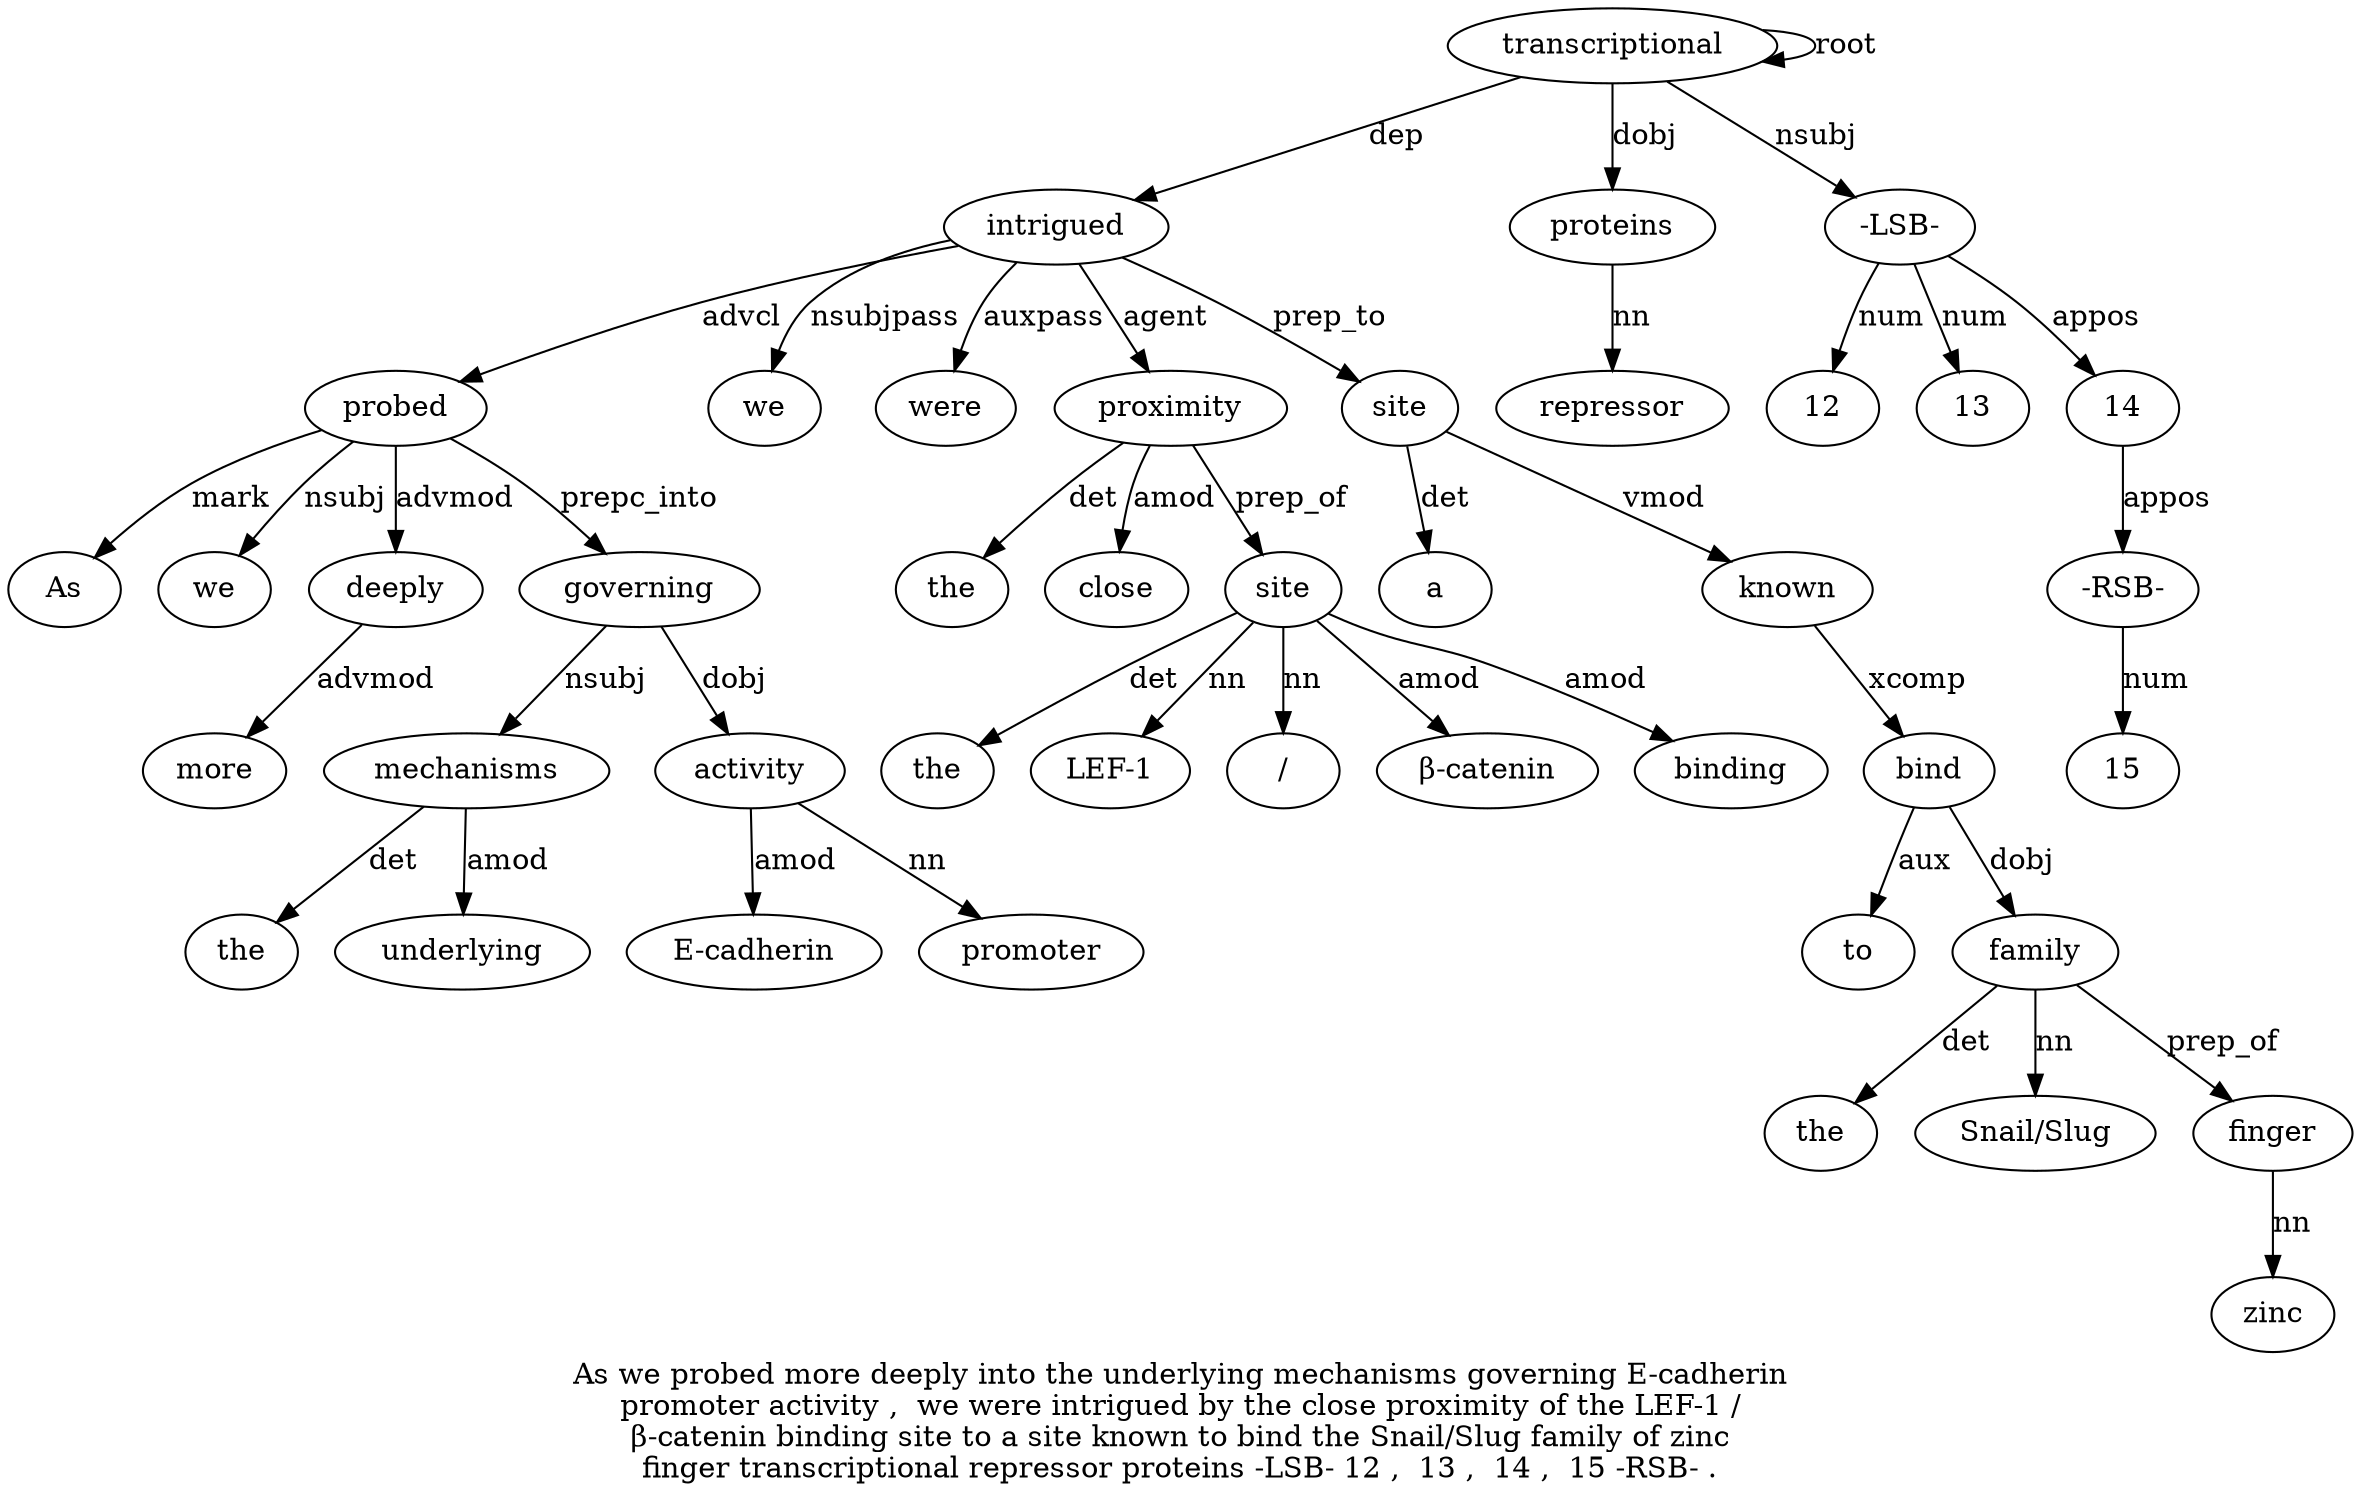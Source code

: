 digraph "As we probed more deeply into the underlying mechanisms governing E-cadherin promoter activity ,  we were intrigued by the close proximity of the LEF-1 / β-catenin binding site to a site known to bind the Snail/Slug family of zinc finger transcriptional repressor proteins -LSB- 12 ,  13 ,  14 ,  15 -RSB- ." {
label="As we probed more deeply into the underlying mechanisms governing E-cadherin
promoter activity ,  we were intrigued by the close proximity of the LEF-1 /
β-catenin binding site to a site known to bind the Snail/Slug family of zinc
finger transcriptional repressor proteins -LSB- 12 ,  13 ,  14 ,  15 -RSB- .";
probed3 [style=filled, fillcolor=white, label=probed];
As1 [style=filled, fillcolor=white, label=As];
probed3 -> As1  [label=mark];
we2 [style=filled, fillcolor=white, label=we];
probed3 -> we2  [label=nsubj];
intrigued17 [style=filled, fillcolor=white, label=intrigued];
intrigued17 -> probed3  [label=advcl];
deeply5 [style=filled, fillcolor=white, label=deeply];
more4 [style=filled, fillcolor=white, label=more];
deeply5 -> more4  [label=advmod];
probed3 -> deeply5  [label=advmod];
mechanisms9 [style=filled, fillcolor=white, label=mechanisms];
the7 [style=filled, fillcolor=white, label=the];
mechanisms9 -> the7  [label=det];
underlying8 [style=filled, fillcolor=white, label=underlying];
mechanisms9 -> underlying8  [label=amod];
governing10 [style=filled, fillcolor=white, label=governing];
governing10 -> mechanisms9  [label=nsubj];
probed3 -> governing10  [label=prepc_into];
activity13 [style=filled, fillcolor=white, label=activity];
"E-cadherin11" [style=filled, fillcolor=white, label="E-cadherin"];
activity13 -> "E-cadherin11"  [label=amod];
promoter12 [style=filled, fillcolor=white, label=promoter];
activity13 -> promoter12  [label=nn];
governing10 -> activity13  [label=dobj];
we15 [style=filled, fillcolor=white, label=we];
intrigued17 -> we15  [label=nsubjpass];
were16 [style=filled, fillcolor=white, label=were];
intrigued17 -> were16  [label=auxpass];
transcriptional41 [style=filled, fillcolor=white, label=transcriptional];
transcriptional41 -> intrigued17  [label=dep];
proximity21 [style=filled, fillcolor=white, label=proximity];
the19 [style=filled, fillcolor=white, label=the];
proximity21 -> the19  [label=det];
close20 [style=filled, fillcolor=white, label=close];
proximity21 -> close20  [label=amod];
intrigued17 -> proximity21  [label=agent];
site28 [style=filled, fillcolor=white, label=site];
the23 [style=filled, fillcolor=white, label=the];
site28 -> the23  [label=det];
"LEF-124" [style=filled, fillcolor=white, label="LEF-1"];
site28 -> "LEF-124"  [label=nn];
"/25" [style=filled, fillcolor=white, label="/"];
site28 -> "/25"  [label=nn];
"β-catenin26" [style=filled, fillcolor=white, label="β-catenin"];
site28 -> "β-catenin26"  [label=amod];
binding27 [style=filled, fillcolor=white, label=binding];
site28 -> binding27  [label=amod];
proximity21 -> site28  [label=prep_of];
site31 [style=filled, fillcolor=white, label=site];
a30 [style=filled, fillcolor=white, label=a];
site31 -> a30  [label=det];
intrigued17 -> site31  [label=prep_to];
known32 [style=filled, fillcolor=white, label=known];
site31 -> known32  [label=vmod];
bind34 [style=filled, fillcolor=white, label=bind];
to33 [style=filled, fillcolor=white, label=to];
bind34 -> to33  [label=aux];
known32 -> bind34  [label=xcomp];
family37 [style=filled, fillcolor=white, label=family];
the35 [style=filled, fillcolor=white, label=the];
family37 -> the35  [label=det];
"Snail/Slug36" [style=filled, fillcolor=white, label="Snail/Slug"];
family37 -> "Snail/Slug36"  [label=nn];
bind34 -> family37  [label=dobj];
finger40 [style=filled, fillcolor=white, label=finger];
zinc39 [style=filled, fillcolor=white, label=zinc];
finger40 -> zinc39  [label=nn];
family37 -> finger40  [label=prep_of];
transcriptional41 -> transcriptional41  [label=root];
proteins43 [style=filled, fillcolor=white, label=proteins];
repressor42 [style=filled, fillcolor=white, label=repressor];
proteins43 -> repressor42  [label=nn];
transcriptional41 -> proteins43  [label=dobj];
"-LSB-44" [style=filled, fillcolor=white, label="-LSB-"];
transcriptional41 -> "-LSB-44"  [label=nsubj];
1245 [style=filled, fillcolor=white, label=12];
"-LSB-44" -> 1245  [label=num];
1347 [style=filled, fillcolor=white, label=13];
"-LSB-44" -> 1347  [label=num];
1449 [style=filled, fillcolor=white, label=14];
"-LSB-44" -> 1449  [label=appos];
"-RSB-52" [style=filled, fillcolor=white, label="-RSB-"];
15 [style=filled, fillcolor=white, label=15];
"-RSB-52" -> 15  [label=num];
1449 -> "-RSB-52"  [label=appos];
}
